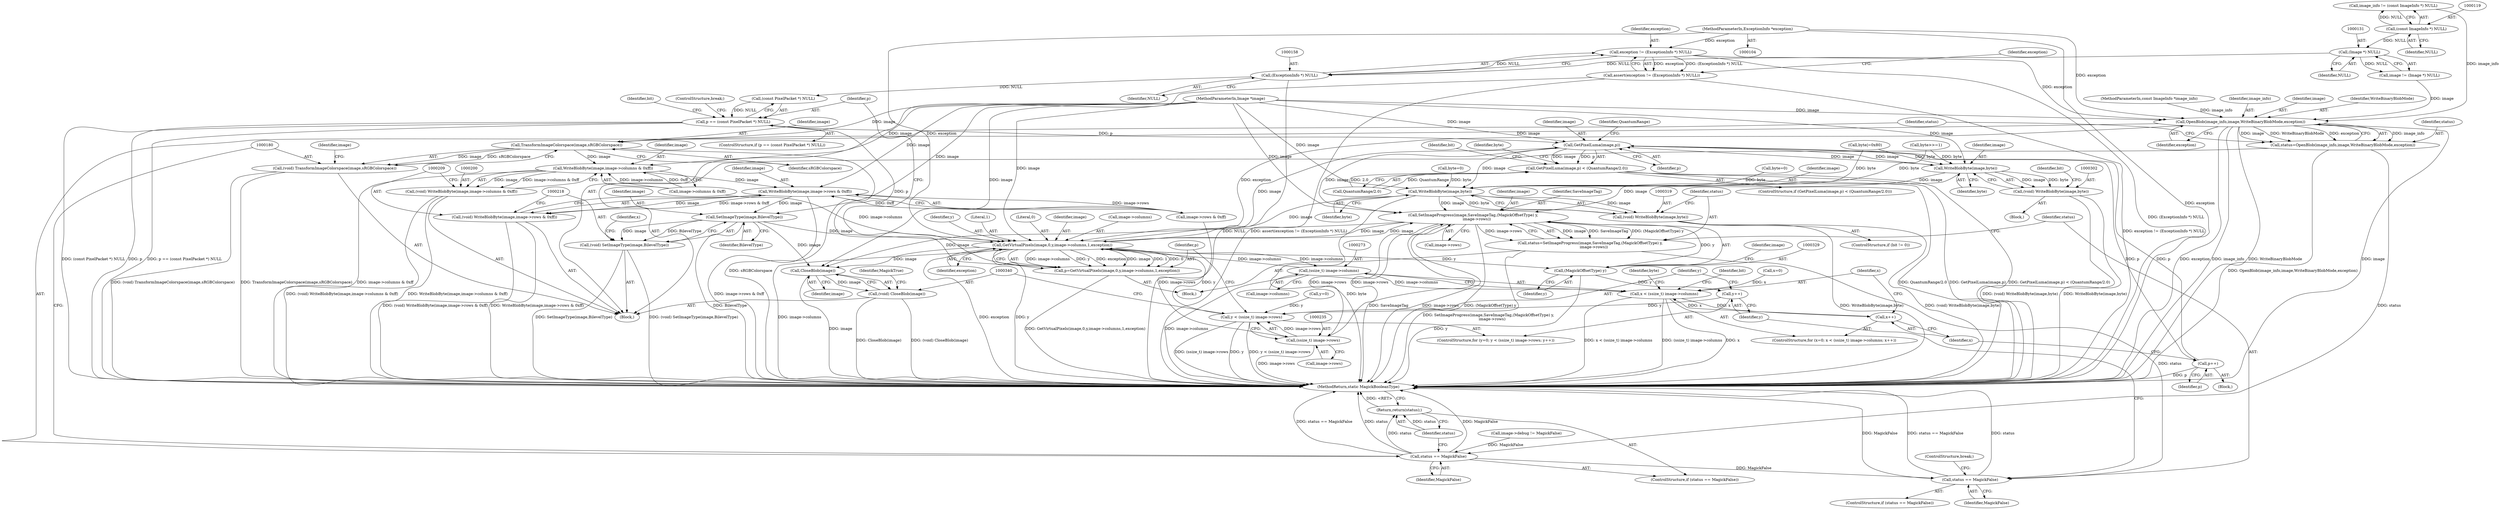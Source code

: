 digraph "1_ImageMagick_a0108a892f9ea3c2bb1e7a49b7d71376c2ecbff7@pointer" {
"1000155" [label="(Call,exception != (ExceptionInfo *) NULL)"];
"1000107" [label="(MethodParameterIn,ExceptionInfo *exception)"];
"1000157" [label="(Call,(ExceptionInfo *) NULL)"];
"1000130" [label="(Call,(Image *) NULL)"];
"1000118" [label="(Call,(const ImageInfo *) NULL)"];
"1000154" [label="(Call,assert(exception != (ExceptionInfo *) NULL))"];
"1000168" [label="(Call,OpenBlob(image_info,image,WriteBinaryBlobMode,exception))"];
"1000166" [label="(Call,status=OpenBlob(image_info,image,WriteBinaryBlobMode,exception))"];
"1000174" [label="(Call,status == MagickFalse)"];
"1000177" [label="(Return,return(status);)"];
"1000335" [label="(Call,status == MagickFalse)"];
"1000181" [label="(Call,TransformImageColorspace(image,sRGBColorspace))"];
"1000179" [label="(Call,(void) TransformImageColorspace(image,sRGBColorspace))"];
"1000201" [label="(Call,WriteBlobByte(image,image->columns & 0xff))"];
"1000199" [label="(Call,(void) WriteBlobByte(image,image->columns & 0xff))"];
"1000210" [label="(Call,WriteBlobByte(image,image->rows & 0xff))"];
"1000208" [label="(Call,(void) WriteBlobByte(image,image->rows & 0xff))"];
"1000219" [label="(Call,SetImageType(image,BilevelType))"];
"1000217" [label="(Call,(void) SetImageType(image,BilevelType))"];
"1000244" [label="(Call,GetVirtualPixels(image,0,y,image->columns,1,exception))"];
"1000242" [label="(Call,p=GetVirtualPixels(image,0,y,image->columns,1,exception))"];
"1000254" [label="(Call,p == (const PixelPacket *) NULL)"];
"1000285" [label="(Call,GetPixelLuma(image,p))"];
"1000284" [label="(Call,GetPixelLuma(image,p) < (QuantumRange/2.0))"];
"1000303" [label="(Call,WriteBlobByte(image,byte))"];
"1000301" [label="(Call,(void) WriteBlobByte(image,byte))"];
"1000320" [label="(Call,WriteBlobByte(image,byte))"];
"1000318" [label="(Call,(void) WriteBlobByte(image,byte))"];
"1000325" [label="(Call,SetImageProgress(image,SaveImageTag,(MagickOffsetType) y,\n      image->rows))"];
"1000234" [label="(Call,(ssize_t) image->rows)"];
"1000232" [label="(Call,y < (ssize_t) image->rows)"];
"1000323" [label="(Call,status=SetImageProgress(image,SaveImageTag,(MagickOffsetType) y,\n      image->rows))"];
"1000341" [label="(Call,CloseBlob(image))"];
"1000339" [label="(Call,(void) CloseBlob(image))"];
"1000312" [label="(Call,p++)"];
"1000272" [label="(Call,(ssize_t) image->columns)"];
"1000270" [label="(Call,x < (ssize_t) image->columns)"];
"1000277" [label="(Call,x++)"];
"1000328" [label="(Call,(MagickOffsetType) y)"];
"1000239" [label="(Call,y++)"];
"1000283" [label="(ControlStructure,if (GetPixelLuma(image,p) < (QuantumRange/2.0)))"];
"1000177" [label="(Return,return(status);)"];
"1000241" [label="(Block,)"];
"1000279" [label="(Block,)"];
"1000277" [label="(Call,x++)"];
"1000118" [label="(Call,(const ImageInfo *) NULL)"];
"1000252" [label="(Identifier,exception)"];
"1000203" [label="(Call,image->columns & 0xff)"];
"1000166" [label="(Call,status=OpenBlob(image_info,image,WriteBinaryBlobMode,exception))"];
"1000335" [label="(Call,status == MagickFalse)"];
"1000272" [label="(Call,(ssize_t) image->columns)"];
"1000183" [label="(Identifier,sRGBColorspace)"];
"1000201" [label="(Call,WriteBlobByte(image,image->columns & 0xff))"];
"1000233" [label="(Identifier,y)"];
"1000301" [label="(Call,(void) WriteBlobByte(image,byte))"];
"1000332" [label="(Identifier,image)"];
"1000175" [label="(Identifier,status)"];
"1000312" [label="(Call,p++)"];
"1000132" [label="(Identifier,NULL)"];
"1000325" [label="(Call,SetImageProgress(image,SaveImageTag,(MagickOffsetType) y,\n      image->rows))"];
"1000188" [label="(Identifier,image)"];
"1000172" [label="(Identifier,exception)"];
"1000246" [label="(Literal,0)"];
"1000179" [label="(Call,(void) TransformImageColorspace(image,sRGBColorspace))"];
"1000322" [label="(Identifier,byte)"];
"1000181" [label="(Call,TransformImageColorspace(image,sRGBColorspace))"];
"1000270" [label="(Call,x < (ssize_t) image->columns)"];
"1000339" [label="(Call,(void) CloseBlob(image))"];
"1000316" [label="(Identifier,bit)"];
"1000199" [label="(Call,(void) WriteBlobByte(image,image->columns & 0xff))"];
"1000116" [label="(Call,image_info != (const ImageInfo *) NULL)"];
"1000173" [label="(ControlStructure,if (status == MagickFalse))"];
"1000330" [label="(Identifier,y)"];
"1000336" [label="(Identifier,status)"];
"1000168" [label="(Call,OpenBlob(image_info,image,WriteBinaryBlobMode,exception))"];
"1000324" [label="(Identifier,status)"];
"1000286" [label="(Identifier,image)"];
"1000253" [label="(ControlStructure,if (p == (const PixelPacket *) NULL))"];
"1000212" [label="(Call,image->rows & 0xff)"];
"1000159" [label="(Identifier,NULL)"];
"1000120" [label="(Identifier,NULL)"];
"1000140" [label="(Call,image->debug != MagickFalse)"];
"1000105" [label="(MethodParameterIn,const ImageInfo *image_info)"];
"1000261" [label="(Identifier,bit)"];
"1000217" [label="(Call,(void) SetImageType(image,BilevelType))"];
"1000327" [label="(Identifier,SaveImageTag)"];
"1000157" [label="(Call,(ExceptionInfo *) NULL)"];
"1000341" [label="(Call,CloseBlob(image))"];
"1000229" [label="(Call,y=0)"];
"1000345" [label="(MethodReturn,static MagickBooleanType)"];
"1000259" [label="(ControlStructure,break;)"];
"1000107" [label="(MethodParameterIn,ExceptionInfo *exception)"];
"1000323" [label="(Call,status=SetImageProgress(image,SaveImageTag,(MagickOffsetType) y,\n      image->rows))"];
"1000245" [label="(Identifier,image)"];
"1000242" [label="(Call,p=GetVirtualPixels(image,0,y,image->columns,1,exception))"];
"1000284" [label="(Call,GetPixelLuma(image,p) < (QuantumRange/2.0))"];
"1000326" [label="(Identifier,image)"];
"1000228" [label="(ControlStructure,for (y=0; y < (ssize_t) image->rows; y++))"];
"1000300" [label="(Block,)"];
"1000287" [label="(Identifier,p)"];
"1000303" [label="(Call,WriteBlobByte(image,byte))"];
"1000232" [label="(Call,y < (ssize_t) image->rows)"];
"1000154" [label="(Call,assert(exception != (ExceptionInfo *) NULL))"];
"1000334" [label="(ControlStructure,if (status == MagickFalse))"];
"1000305" [label="(Identifier,byte)"];
"1000169" [label="(Identifier,image_info)"];
"1000263" [label="(Call,byte=0)"];
"1000267" [label="(Call,x=0)"];
"1000254" [label="(Call,p == (const PixelPacket *) NULL)"];
"1000285" [label="(Call,GetPixelLuma(image,p))"];
"1000291" [label="(Call,byte|=0x80)"];
"1000309" [label="(Call,byte=0)"];
"1000342" [label="(Identifier,image)"];
"1000155" [label="(Call,exception != (ExceptionInfo *) NULL)"];
"1000314" [label="(ControlStructure,if (bit != 0))"];
"1000337" [label="(Identifier,MagickFalse)"];
"1000292" [label="(Identifier,byte)"];
"1000266" [label="(ControlStructure,for (x=0; x < (ssize_t) image->columns; x++))"];
"1000240" [label="(Identifier,y)"];
"1000211" [label="(Identifier,image)"];
"1000234" [label="(Call,(ssize_t) image->rows)"];
"1000344" [label="(Identifier,MagickTrue)"];
"1000108" [label="(Block,)"];
"1000248" [label="(Call,image->columns)"];
"1000244" [label="(Call,GetVirtualPixels(image,0,y,image->columns,1,exception))"];
"1000318" [label="(Call,(void) WriteBlobByte(image,byte))"];
"1000176" [label="(Identifier,MagickFalse)"];
"1000170" [label="(Identifier,image)"];
"1000271" [label="(Identifier,x)"];
"1000163" [label="(Identifier,exception)"];
"1000223" [label="(Identifier,x)"];
"1000304" [label="(Identifier,image)"];
"1000320" [label="(Call,WriteBlobByte(image,byte))"];
"1000255" [label="(Identifier,p)"];
"1000288" [label="(Call,QuantumRange/2.0)"];
"1000338" [label="(ControlStructure,break;)"];
"1000289" [label="(Identifier,QuantumRange)"];
"1000156" [label="(Identifier,exception)"];
"1000239" [label="(Call,y++)"];
"1000280" [label="(Call,byte>>=1)"];
"1000128" [label="(Call,image != (Image *) NULL)"];
"1000321" [label="(Identifier,image)"];
"1000220" [label="(Identifier,image)"];
"1000313" [label="(Identifier,p)"];
"1000210" [label="(Call,WriteBlobByte(image,image->rows & 0xff))"];
"1000295" [label="(Identifier,bit)"];
"1000247" [label="(Identifier,y)"];
"1000182" [label="(Identifier,image)"];
"1000174" [label="(Call,status == MagickFalse)"];
"1000251" [label="(Literal,1)"];
"1000256" [label="(Call,(const PixelPacket *) NULL)"];
"1000219" [label="(Call,SetImageType(image,BilevelType))"];
"1000171" [label="(Identifier,WriteBinaryBlobMode)"];
"1000178" [label="(Identifier,status)"];
"1000130" [label="(Call,(Image *) NULL)"];
"1000281" [label="(Identifier,byte)"];
"1000236" [label="(Call,image->rows)"];
"1000328" [label="(Call,(MagickOffsetType) y)"];
"1000106" [label="(MethodParameterIn,Image *image)"];
"1000221" [label="(Identifier,BilevelType)"];
"1000331" [label="(Call,image->rows)"];
"1000243" [label="(Identifier,p)"];
"1000208" [label="(Call,(void) WriteBlobByte(image,image->rows & 0xff))"];
"1000278" [label="(Identifier,x)"];
"1000307" [label="(Identifier,bit)"];
"1000202" [label="(Identifier,image)"];
"1000167" [label="(Identifier,status)"];
"1000274" [label="(Call,image->columns)"];
"1000155" -> "1000154"  [label="AST: "];
"1000155" -> "1000157"  [label="CFG: "];
"1000156" -> "1000155"  [label="AST: "];
"1000157" -> "1000155"  [label="AST: "];
"1000154" -> "1000155"  [label="CFG: "];
"1000155" -> "1000345"  [label="DDG: (ExceptionInfo *) NULL"];
"1000155" -> "1000154"  [label="DDG: exception"];
"1000155" -> "1000154"  [label="DDG: (ExceptionInfo *) NULL"];
"1000107" -> "1000155"  [label="DDG: exception"];
"1000157" -> "1000155"  [label="DDG: NULL"];
"1000155" -> "1000168"  [label="DDG: exception"];
"1000107" -> "1000104"  [label="AST: "];
"1000107" -> "1000345"  [label="DDG: exception"];
"1000107" -> "1000168"  [label="DDG: exception"];
"1000107" -> "1000244"  [label="DDG: exception"];
"1000157" -> "1000159"  [label="CFG: "];
"1000158" -> "1000157"  [label="AST: "];
"1000159" -> "1000157"  [label="AST: "];
"1000157" -> "1000345"  [label="DDG: NULL"];
"1000130" -> "1000157"  [label="DDG: NULL"];
"1000157" -> "1000256"  [label="DDG: NULL"];
"1000130" -> "1000128"  [label="AST: "];
"1000130" -> "1000132"  [label="CFG: "];
"1000131" -> "1000130"  [label="AST: "];
"1000132" -> "1000130"  [label="AST: "];
"1000128" -> "1000130"  [label="CFG: "];
"1000130" -> "1000128"  [label="DDG: NULL"];
"1000118" -> "1000130"  [label="DDG: NULL"];
"1000118" -> "1000116"  [label="AST: "];
"1000118" -> "1000120"  [label="CFG: "];
"1000119" -> "1000118"  [label="AST: "];
"1000120" -> "1000118"  [label="AST: "];
"1000116" -> "1000118"  [label="CFG: "];
"1000118" -> "1000116"  [label="DDG: NULL"];
"1000154" -> "1000108"  [label="AST: "];
"1000163" -> "1000154"  [label="CFG: "];
"1000154" -> "1000345"  [label="DDG: exception != (ExceptionInfo *) NULL"];
"1000154" -> "1000345"  [label="DDG: assert(exception != (ExceptionInfo *) NULL)"];
"1000168" -> "1000166"  [label="AST: "];
"1000168" -> "1000172"  [label="CFG: "];
"1000169" -> "1000168"  [label="AST: "];
"1000170" -> "1000168"  [label="AST: "];
"1000171" -> "1000168"  [label="AST: "];
"1000172" -> "1000168"  [label="AST: "];
"1000166" -> "1000168"  [label="CFG: "];
"1000168" -> "1000345"  [label="DDG: exception"];
"1000168" -> "1000345"  [label="DDG: image_info"];
"1000168" -> "1000345"  [label="DDG: WriteBinaryBlobMode"];
"1000168" -> "1000345"  [label="DDG: image"];
"1000168" -> "1000166"  [label="DDG: image_info"];
"1000168" -> "1000166"  [label="DDG: image"];
"1000168" -> "1000166"  [label="DDG: WriteBinaryBlobMode"];
"1000168" -> "1000166"  [label="DDG: exception"];
"1000116" -> "1000168"  [label="DDG: image_info"];
"1000105" -> "1000168"  [label="DDG: image_info"];
"1000128" -> "1000168"  [label="DDG: image"];
"1000106" -> "1000168"  [label="DDG: image"];
"1000168" -> "1000181"  [label="DDG: image"];
"1000168" -> "1000244"  [label="DDG: exception"];
"1000166" -> "1000108"  [label="AST: "];
"1000167" -> "1000166"  [label="AST: "];
"1000175" -> "1000166"  [label="CFG: "];
"1000166" -> "1000345"  [label="DDG: OpenBlob(image_info,image,WriteBinaryBlobMode,exception)"];
"1000166" -> "1000174"  [label="DDG: status"];
"1000174" -> "1000173"  [label="AST: "];
"1000174" -> "1000176"  [label="CFG: "];
"1000175" -> "1000174"  [label="AST: "];
"1000176" -> "1000174"  [label="AST: "];
"1000178" -> "1000174"  [label="CFG: "];
"1000180" -> "1000174"  [label="CFG: "];
"1000174" -> "1000345"  [label="DDG: MagickFalse"];
"1000174" -> "1000345"  [label="DDG: status == MagickFalse"];
"1000174" -> "1000345"  [label="DDG: status"];
"1000140" -> "1000174"  [label="DDG: MagickFalse"];
"1000174" -> "1000177"  [label="DDG: status"];
"1000174" -> "1000335"  [label="DDG: MagickFalse"];
"1000177" -> "1000173"  [label="AST: "];
"1000177" -> "1000178"  [label="CFG: "];
"1000178" -> "1000177"  [label="AST: "];
"1000345" -> "1000177"  [label="CFG: "];
"1000177" -> "1000345"  [label="DDG: <RET>"];
"1000178" -> "1000177"  [label="DDG: status"];
"1000335" -> "1000334"  [label="AST: "];
"1000335" -> "1000337"  [label="CFG: "];
"1000336" -> "1000335"  [label="AST: "];
"1000337" -> "1000335"  [label="AST: "];
"1000338" -> "1000335"  [label="CFG: "];
"1000240" -> "1000335"  [label="CFG: "];
"1000335" -> "1000345"  [label="DDG: status"];
"1000335" -> "1000345"  [label="DDG: MagickFalse"];
"1000335" -> "1000345"  [label="DDG: status == MagickFalse"];
"1000323" -> "1000335"  [label="DDG: status"];
"1000181" -> "1000179"  [label="AST: "];
"1000181" -> "1000183"  [label="CFG: "];
"1000182" -> "1000181"  [label="AST: "];
"1000183" -> "1000181"  [label="AST: "];
"1000179" -> "1000181"  [label="CFG: "];
"1000181" -> "1000345"  [label="DDG: sRGBColorspace"];
"1000181" -> "1000179"  [label="DDG: image"];
"1000181" -> "1000179"  [label="DDG: sRGBColorspace"];
"1000106" -> "1000181"  [label="DDG: image"];
"1000181" -> "1000201"  [label="DDG: image"];
"1000179" -> "1000108"  [label="AST: "];
"1000180" -> "1000179"  [label="AST: "];
"1000188" -> "1000179"  [label="CFG: "];
"1000179" -> "1000345"  [label="DDG: (void) TransformImageColorspace(image,sRGBColorspace)"];
"1000179" -> "1000345"  [label="DDG: TransformImageColorspace(image,sRGBColorspace)"];
"1000201" -> "1000199"  [label="AST: "];
"1000201" -> "1000203"  [label="CFG: "];
"1000202" -> "1000201"  [label="AST: "];
"1000203" -> "1000201"  [label="AST: "];
"1000199" -> "1000201"  [label="CFG: "];
"1000201" -> "1000345"  [label="DDG: image->columns & 0xff"];
"1000201" -> "1000199"  [label="DDG: image"];
"1000201" -> "1000199"  [label="DDG: image->columns & 0xff"];
"1000106" -> "1000201"  [label="DDG: image"];
"1000203" -> "1000201"  [label="DDG: image->columns"];
"1000203" -> "1000201"  [label="DDG: 0xff"];
"1000201" -> "1000210"  [label="DDG: image"];
"1000199" -> "1000108"  [label="AST: "];
"1000200" -> "1000199"  [label="AST: "];
"1000209" -> "1000199"  [label="CFG: "];
"1000199" -> "1000345"  [label="DDG: WriteBlobByte(image,image->columns & 0xff)"];
"1000199" -> "1000345"  [label="DDG: (void) WriteBlobByte(image,image->columns & 0xff)"];
"1000210" -> "1000208"  [label="AST: "];
"1000210" -> "1000212"  [label="CFG: "];
"1000211" -> "1000210"  [label="AST: "];
"1000212" -> "1000210"  [label="AST: "];
"1000208" -> "1000210"  [label="CFG: "];
"1000210" -> "1000345"  [label="DDG: image->rows & 0xff"];
"1000210" -> "1000208"  [label="DDG: image"];
"1000210" -> "1000208"  [label="DDG: image->rows & 0xff"];
"1000106" -> "1000210"  [label="DDG: image"];
"1000212" -> "1000210"  [label="DDG: image->rows"];
"1000212" -> "1000210"  [label="DDG: 0xff"];
"1000210" -> "1000219"  [label="DDG: image"];
"1000208" -> "1000108"  [label="AST: "];
"1000209" -> "1000208"  [label="AST: "];
"1000218" -> "1000208"  [label="CFG: "];
"1000208" -> "1000345"  [label="DDG: WriteBlobByte(image,image->rows & 0xff)"];
"1000208" -> "1000345"  [label="DDG: (void) WriteBlobByte(image,image->rows & 0xff)"];
"1000219" -> "1000217"  [label="AST: "];
"1000219" -> "1000221"  [label="CFG: "];
"1000220" -> "1000219"  [label="AST: "];
"1000221" -> "1000219"  [label="AST: "];
"1000217" -> "1000219"  [label="CFG: "];
"1000219" -> "1000345"  [label="DDG: BilevelType"];
"1000219" -> "1000217"  [label="DDG: image"];
"1000219" -> "1000217"  [label="DDG: BilevelType"];
"1000106" -> "1000219"  [label="DDG: image"];
"1000219" -> "1000244"  [label="DDG: image"];
"1000219" -> "1000341"  [label="DDG: image"];
"1000217" -> "1000108"  [label="AST: "];
"1000218" -> "1000217"  [label="AST: "];
"1000223" -> "1000217"  [label="CFG: "];
"1000217" -> "1000345"  [label="DDG: SetImageType(image,BilevelType)"];
"1000217" -> "1000345"  [label="DDG: (void) SetImageType(image,BilevelType)"];
"1000244" -> "1000242"  [label="AST: "];
"1000244" -> "1000252"  [label="CFG: "];
"1000245" -> "1000244"  [label="AST: "];
"1000246" -> "1000244"  [label="AST: "];
"1000247" -> "1000244"  [label="AST: "];
"1000248" -> "1000244"  [label="AST: "];
"1000251" -> "1000244"  [label="AST: "];
"1000252" -> "1000244"  [label="AST: "];
"1000242" -> "1000244"  [label="CFG: "];
"1000244" -> "1000345"  [label="DDG: image->columns"];
"1000244" -> "1000345"  [label="DDG: exception"];
"1000244" -> "1000345"  [label="DDG: y"];
"1000244" -> "1000242"  [label="DDG: image->columns"];
"1000244" -> "1000242"  [label="DDG: y"];
"1000244" -> "1000242"  [label="DDG: exception"];
"1000244" -> "1000242"  [label="DDG: image"];
"1000244" -> "1000242"  [label="DDG: 1"];
"1000244" -> "1000242"  [label="DDG: 0"];
"1000325" -> "1000244"  [label="DDG: image"];
"1000106" -> "1000244"  [label="DDG: image"];
"1000232" -> "1000244"  [label="DDG: y"];
"1000272" -> "1000244"  [label="DDG: image->columns"];
"1000203" -> "1000244"  [label="DDG: image->columns"];
"1000244" -> "1000272"  [label="DDG: image->columns"];
"1000244" -> "1000285"  [label="DDG: image"];
"1000244" -> "1000320"  [label="DDG: image"];
"1000244" -> "1000325"  [label="DDG: image"];
"1000244" -> "1000328"  [label="DDG: y"];
"1000244" -> "1000341"  [label="DDG: image"];
"1000242" -> "1000241"  [label="AST: "];
"1000243" -> "1000242"  [label="AST: "];
"1000255" -> "1000242"  [label="CFG: "];
"1000242" -> "1000345"  [label="DDG: GetVirtualPixels(image,0,y,image->columns,1,exception)"];
"1000242" -> "1000254"  [label="DDG: p"];
"1000254" -> "1000253"  [label="AST: "];
"1000254" -> "1000256"  [label="CFG: "];
"1000255" -> "1000254"  [label="AST: "];
"1000256" -> "1000254"  [label="AST: "];
"1000259" -> "1000254"  [label="CFG: "];
"1000261" -> "1000254"  [label="CFG: "];
"1000254" -> "1000345"  [label="DDG: p"];
"1000254" -> "1000345"  [label="DDG: p == (const PixelPacket *) NULL"];
"1000254" -> "1000345"  [label="DDG: (const PixelPacket *) NULL"];
"1000256" -> "1000254"  [label="DDG: NULL"];
"1000254" -> "1000285"  [label="DDG: p"];
"1000285" -> "1000284"  [label="AST: "];
"1000285" -> "1000287"  [label="CFG: "];
"1000286" -> "1000285"  [label="AST: "];
"1000287" -> "1000285"  [label="AST: "];
"1000289" -> "1000285"  [label="CFG: "];
"1000285" -> "1000284"  [label="DDG: image"];
"1000285" -> "1000284"  [label="DDG: p"];
"1000303" -> "1000285"  [label="DDG: image"];
"1000106" -> "1000285"  [label="DDG: image"];
"1000312" -> "1000285"  [label="DDG: p"];
"1000285" -> "1000303"  [label="DDG: image"];
"1000285" -> "1000312"  [label="DDG: p"];
"1000285" -> "1000320"  [label="DDG: image"];
"1000285" -> "1000325"  [label="DDG: image"];
"1000284" -> "1000283"  [label="AST: "];
"1000284" -> "1000288"  [label="CFG: "];
"1000288" -> "1000284"  [label="AST: "];
"1000292" -> "1000284"  [label="CFG: "];
"1000295" -> "1000284"  [label="CFG: "];
"1000284" -> "1000345"  [label="DDG: GetPixelLuma(image,p)"];
"1000284" -> "1000345"  [label="DDG: GetPixelLuma(image,p) < (QuantumRange/2.0)"];
"1000284" -> "1000345"  [label="DDG: QuantumRange/2.0"];
"1000288" -> "1000284"  [label="DDG: QuantumRange"];
"1000288" -> "1000284"  [label="DDG: 2.0"];
"1000303" -> "1000301"  [label="AST: "];
"1000303" -> "1000305"  [label="CFG: "];
"1000304" -> "1000303"  [label="AST: "];
"1000305" -> "1000303"  [label="AST: "];
"1000301" -> "1000303"  [label="CFG: "];
"1000303" -> "1000301"  [label="DDG: image"];
"1000303" -> "1000301"  [label="DDG: byte"];
"1000106" -> "1000303"  [label="DDG: image"];
"1000291" -> "1000303"  [label="DDG: byte"];
"1000280" -> "1000303"  [label="DDG: byte"];
"1000303" -> "1000320"  [label="DDG: image"];
"1000303" -> "1000325"  [label="DDG: image"];
"1000301" -> "1000300"  [label="AST: "];
"1000302" -> "1000301"  [label="AST: "];
"1000307" -> "1000301"  [label="CFG: "];
"1000301" -> "1000345"  [label="DDG: WriteBlobByte(image,byte)"];
"1000301" -> "1000345"  [label="DDG: (void) WriteBlobByte(image,byte)"];
"1000320" -> "1000318"  [label="AST: "];
"1000320" -> "1000322"  [label="CFG: "];
"1000321" -> "1000320"  [label="AST: "];
"1000322" -> "1000320"  [label="AST: "];
"1000318" -> "1000320"  [label="CFG: "];
"1000320" -> "1000345"  [label="DDG: byte"];
"1000320" -> "1000318"  [label="DDG: image"];
"1000320" -> "1000318"  [label="DDG: byte"];
"1000106" -> "1000320"  [label="DDG: image"];
"1000309" -> "1000320"  [label="DDG: byte"];
"1000291" -> "1000320"  [label="DDG: byte"];
"1000263" -> "1000320"  [label="DDG: byte"];
"1000280" -> "1000320"  [label="DDG: byte"];
"1000320" -> "1000325"  [label="DDG: image"];
"1000318" -> "1000314"  [label="AST: "];
"1000319" -> "1000318"  [label="AST: "];
"1000324" -> "1000318"  [label="CFG: "];
"1000318" -> "1000345"  [label="DDG: (void) WriteBlobByte(image,byte)"];
"1000318" -> "1000345"  [label="DDG: WriteBlobByte(image,byte)"];
"1000325" -> "1000323"  [label="AST: "];
"1000325" -> "1000331"  [label="CFG: "];
"1000326" -> "1000325"  [label="AST: "];
"1000327" -> "1000325"  [label="AST: "];
"1000328" -> "1000325"  [label="AST: "];
"1000331" -> "1000325"  [label="AST: "];
"1000323" -> "1000325"  [label="CFG: "];
"1000325" -> "1000345"  [label="DDG: image->rows"];
"1000325" -> "1000345"  [label="DDG: (MagickOffsetType) y"];
"1000325" -> "1000345"  [label="DDG: SaveImageTag"];
"1000325" -> "1000234"  [label="DDG: image->rows"];
"1000325" -> "1000323"  [label="DDG: image"];
"1000325" -> "1000323"  [label="DDG: SaveImageTag"];
"1000325" -> "1000323"  [label="DDG: (MagickOffsetType) y"];
"1000325" -> "1000323"  [label="DDG: image->rows"];
"1000106" -> "1000325"  [label="DDG: image"];
"1000328" -> "1000325"  [label="DDG: y"];
"1000234" -> "1000325"  [label="DDG: image->rows"];
"1000325" -> "1000341"  [label="DDG: image"];
"1000234" -> "1000232"  [label="AST: "];
"1000234" -> "1000236"  [label="CFG: "];
"1000235" -> "1000234"  [label="AST: "];
"1000236" -> "1000234"  [label="AST: "];
"1000232" -> "1000234"  [label="CFG: "];
"1000234" -> "1000345"  [label="DDG: image->rows"];
"1000234" -> "1000232"  [label="DDG: image->rows"];
"1000212" -> "1000234"  [label="DDG: image->rows"];
"1000232" -> "1000228"  [label="AST: "];
"1000233" -> "1000232"  [label="AST: "];
"1000243" -> "1000232"  [label="CFG: "];
"1000340" -> "1000232"  [label="CFG: "];
"1000232" -> "1000345"  [label="DDG: y"];
"1000232" -> "1000345"  [label="DDG: y < (ssize_t) image->rows"];
"1000232" -> "1000345"  [label="DDG: (ssize_t) image->rows"];
"1000239" -> "1000232"  [label="DDG: y"];
"1000229" -> "1000232"  [label="DDG: y"];
"1000323" -> "1000241"  [label="AST: "];
"1000324" -> "1000323"  [label="AST: "];
"1000336" -> "1000323"  [label="CFG: "];
"1000323" -> "1000345"  [label="DDG: SetImageProgress(image,SaveImageTag,(MagickOffsetType) y,\n      image->rows)"];
"1000341" -> "1000339"  [label="AST: "];
"1000341" -> "1000342"  [label="CFG: "];
"1000342" -> "1000341"  [label="AST: "];
"1000339" -> "1000341"  [label="CFG: "];
"1000341" -> "1000345"  [label="DDG: image"];
"1000341" -> "1000339"  [label="DDG: image"];
"1000106" -> "1000341"  [label="DDG: image"];
"1000339" -> "1000108"  [label="AST: "];
"1000340" -> "1000339"  [label="AST: "];
"1000344" -> "1000339"  [label="CFG: "];
"1000339" -> "1000345"  [label="DDG: (void) CloseBlob(image)"];
"1000339" -> "1000345"  [label="DDG: CloseBlob(image)"];
"1000312" -> "1000279"  [label="AST: "];
"1000312" -> "1000313"  [label="CFG: "];
"1000313" -> "1000312"  [label="AST: "];
"1000278" -> "1000312"  [label="CFG: "];
"1000312" -> "1000345"  [label="DDG: p"];
"1000272" -> "1000270"  [label="AST: "];
"1000272" -> "1000274"  [label="CFG: "];
"1000273" -> "1000272"  [label="AST: "];
"1000274" -> "1000272"  [label="AST: "];
"1000270" -> "1000272"  [label="CFG: "];
"1000272" -> "1000345"  [label="DDG: image->columns"];
"1000272" -> "1000270"  [label="DDG: image->columns"];
"1000270" -> "1000266"  [label="AST: "];
"1000271" -> "1000270"  [label="AST: "];
"1000281" -> "1000270"  [label="CFG: "];
"1000316" -> "1000270"  [label="CFG: "];
"1000270" -> "1000345"  [label="DDG: x < (ssize_t) image->columns"];
"1000270" -> "1000345"  [label="DDG: (ssize_t) image->columns"];
"1000270" -> "1000345"  [label="DDG: x"];
"1000267" -> "1000270"  [label="DDG: x"];
"1000277" -> "1000270"  [label="DDG: x"];
"1000270" -> "1000277"  [label="DDG: x"];
"1000277" -> "1000266"  [label="AST: "];
"1000277" -> "1000278"  [label="CFG: "];
"1000278" -> "1000277"  [label="AST: "];
"1000271" -> "1000277"  [label="CFG: "];
"1000328" -> "1000330"  [label="CFG: "];
"1000329" -> "1000328"  [label="AST: "];
"1000330" -> "1000328"  [label="AST: "];
"1000332" -> "1000328"  [label="CFG: "];
"1000328" -> "1000345"  [label="DDG: y"];
"1000328" -> "1000239"  [label="DDG: y"];
"1000239" -> "1000228"  [label="AST: "];
"1000239" -> "1000240"  [label="CFG: "];
"1000240" -> "1000239"  [label="AST: "];
"1000233" -> "1000239"  [label="CFG: "];
}
